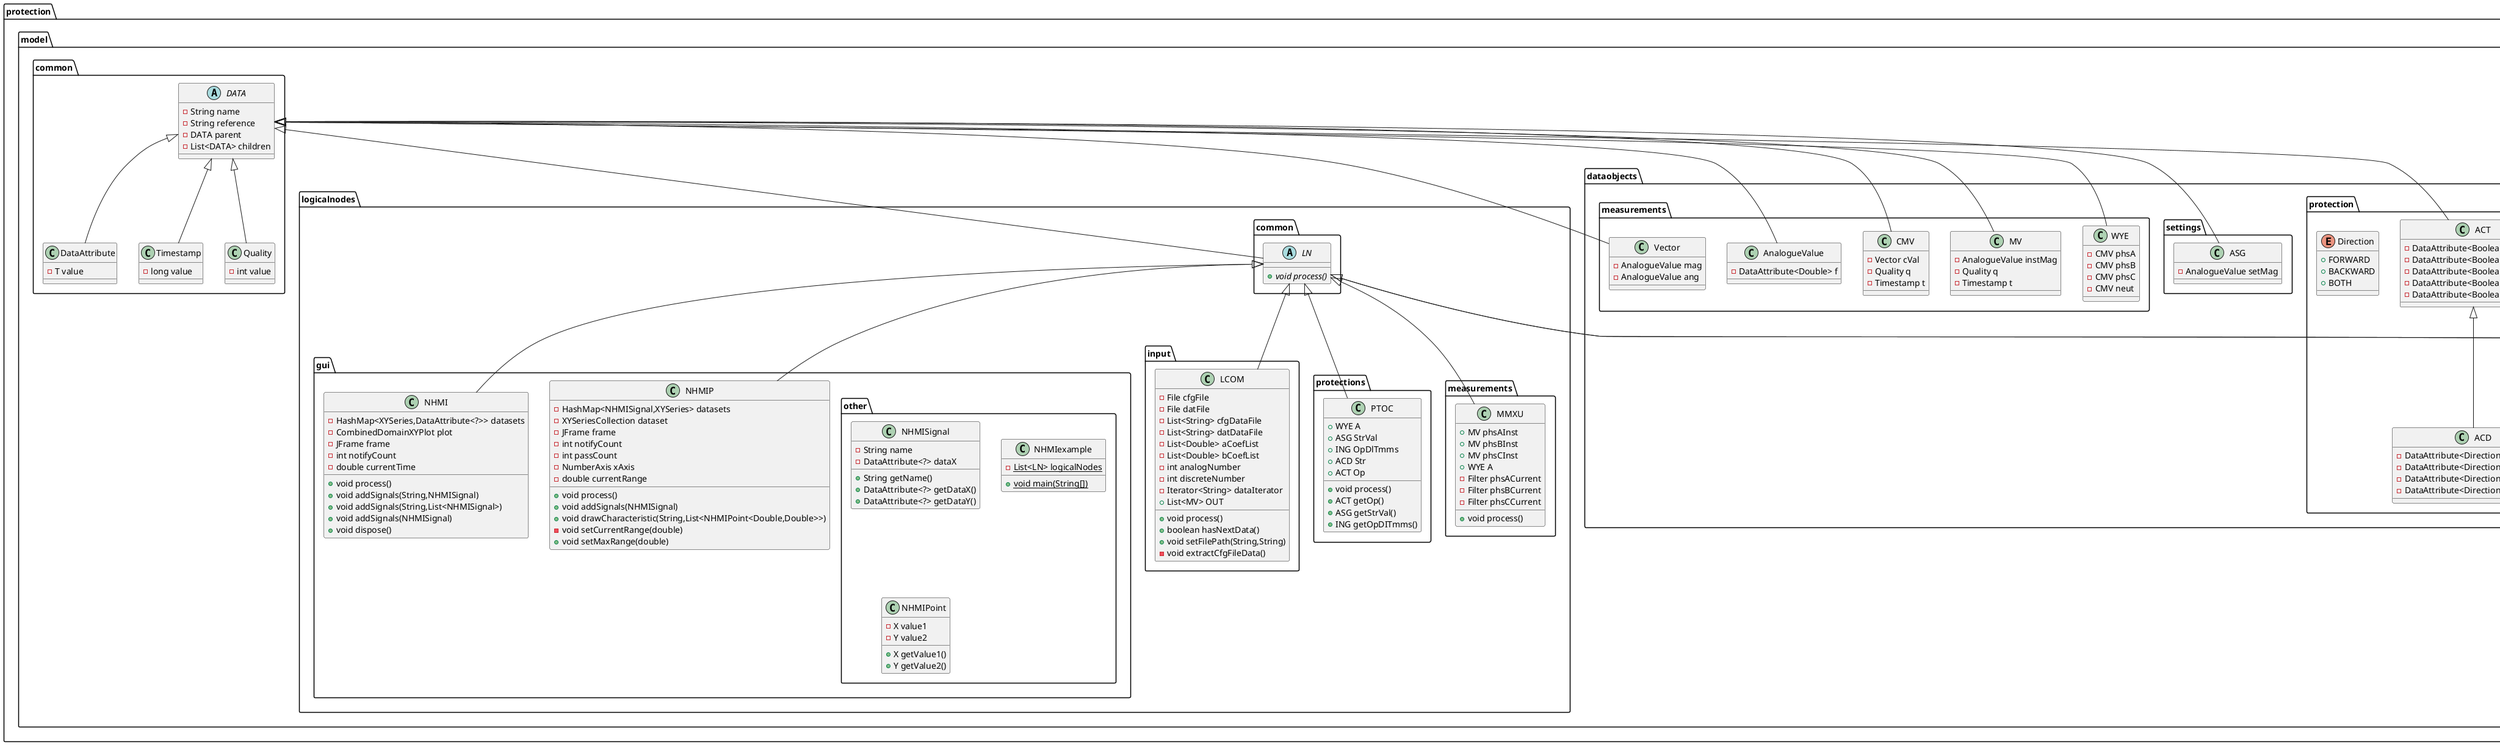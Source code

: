 @startuml
class utils.filters.Furier {
- int size
- float[] buffer
- float sum
- int count
+ void process(MV,CMV)
}
class protection.model.logicalnodes.gui.other.NHMISignal {
- String name
- DataAttribute<?> dataX
+ String getName()
+ DataAttribute<?> getDataX()
+ DataAttribute<?> getDataY()
}
class protection.model.logicalnodes.gui.NHMIP {
- HashMap<NHMISignal,XYSeries> datasets
- XYSeriesCollection dataset
- JFrame frame
- int notifyCount
- int passCount
- NumberAxis xAxis
- double currentRange
+ void process()
+ void addSignals(NHMISignal)
+ void drawCharacteristic(String,List<NHMIPoint<Double,Double>>)
- void setCurrentRange(double)
+ void setMaxRange(double)
}
class breakerControl.command.DPC {
- DataAttribute<Byte> stVal
- DataAttribute<Boolean> ctVal
}
class protection.model.logicalnodes.gui.other.NHMIexample {
- {static} List<LN> logicalNodes
+ {static} void main(String[])
}
abstract class utils.filters.Filter {
+ {abstract}void process(MV,CMV)
}
class protection.model.logicalnodes.gui.NHMI {
- HashMap<XYSeries,DataAttribute<?>> datasets
- CombinedDomainXYPlot plot
- JFrame frame
- int notifyCount
- double currentTime
+ void process()
+ void addSignals(String,NHMISignal)
+ void addSignals(String,List<NHMISignal>)
+ void addSignals(NHMISignal)
+ void dispose()
}
class utils.filters.MeanFilter {
+ {static} int bSize
- double[] buffer
- int bCount
- double integral
+ void process(MV,CMV)
}
class protection.model.logicalnodes.input.LCOM {
- File cfgFile
- File datFile
- List<String> cfgDataFile
- List<String> datDataFile
- List<Double> aCoefList
- List<Double> bCoefList
- int analogNumber
- int discreteNumber
- Iterator<String> dataIterator
+ List<MV> OUT
+ void process()
+ boolean hasNextData()
+ void setFilePath(String,String)
- void extractCfgFileData()
}
class protection.model.dataobjects.protection.ING {
- Integer SetVal
+ Integer getSetVal()
+ void setSetVal(Integer)
}
class protection.model.common.DataAttribute {
- T value
}
class breakerControl.status.SPC {
- DataAttribute<Boolean> stVal
}
class protection.model.dataobjects.settings.ASG {
- AnalogueValue setMag
}
abstract class protection.model.common.DATA {
- String name
- String reference
- DATA parent
- List<DATA> children
}
class protection.model.dataobjects.measurements.WYE {
- CMV phsA
- CMV phsB
- CMV phsC
- CMV neut
}
class breakerControl.status.DPS {
- DataAttribute<Byte> stVal
}
abstract class protection.model.logicalnodes.common.LN {
+ {abstract}void process()
}
class protection.model.logicalnodes.protections.PTOC {
+ WYE A
+ ASG StrVal
+ ING OpDlTmms
+ ACD Str
+ ACT Op
+ void process()
+ ACT getOp()
+ ASG getStrVal()
+ ING getOpDITmms()
}
class Main {
- {static} List<LN> lnList
+ {static} void main(String[])
}
class protection.model.dataobjects.measurements.MV {
- AnalogueValue instMag
- Quality q
- Timestamp t
}
class breakerControl.XCBR {
- DPC Pos
- SPC BlkOpn
- SPC BlkCls
+ void process()
}
class protection.model.logicalnodes.measurements.MMXU {
+ MV phsAInst
+ MV phsBInst
+ MV phsCInst
+ WYE A
- Filter phsACurrent
- Filter phsBCurrent
- Filter phsCCurrent
+ void process()
}
class protection.model.dataobjects.measurements.CMV {
- Vector cVal
- Quality q
- Timestamp t
}
class protection.model.dataobjects.measurements.AnalogueValue {
- DataAttribute<Double> f
}
class breakerControl.CSWI {
- ACT OpOpn
- ACT OpCls
- DPC Pos
- DPC PosA
- DPC PosB
- DPC PosC
+ void process()
}
class protection.model.logicalnodes.gui.other.NHMIPoint {
- X value1
- Y value2
+ X getValue1()
+ Y getValue2()
}
class protection.model.common.Timestamp {
- long value
}
class protection.model.dataobjects.protection.ACT {
- DataAttribute<Boolean> general
- DataAttribute<Boolean> phsA
- DataAttribute<Boolean> phsB
- DataAttribute<Boolean> phsC
- DataAttribute<Boolean> neut
}
class protection.model.common.Quality {
- int value
}
class protection.model.dataobjects.measurements.Vector {
- AnalogueValue mag
- AnalogueValue ang
}
class protection.model.dataobjects.protection.ACD {
- DataAttribute<Direction> dirGeneral
- DataAttribute<Direction> dirPhsA
- DataAttribute<Direction> dirPhsB
- DataAttribute<Direction> dirPhsC
}
enum protection.model.dataobjects.protection.Direction {
+  FORWARD
+  BACKWARD
+  BOTH
}


utils.filters.Filter <|-- utils.filters.Furier
protection.model.logicalnodes.common.LN <|-- protection.model.logicalnodes.gui.NHMIP
protection.model.logicalnodes.common.LN <|-- protection.model.logicalnodes.gui.NHMI
utils.filters.Filter <|-- utils.filters.MeanFilter
protection.model.logicalnodes.common.LN <|-- protection.model.logicalnodes.input.LCOM
protection.model.common.DATA <|-- protection.model.common.DataAttribute
protection.model.common.DATA <|-- protection.model.dataobjects.settings.ASG
protection.model.common.DATA <|-- protection.model.dataobjects.measurements.WYE
protection.model.common.DATA <|-- protection.model.logicalnodes.common.LN
protection.model.logicalnodes.common.LN <|-- protection.model.logicalnodes.protections.PTOC
protection.model.common.DATA <|-- protection.model.dataobjects.measurements.MV
protection.model.logicalnodes.common.LN <|-- breakerControl.XCBR
protection.model.logicalnodes.common.LN <|-- protection.model.logicalnodes.measurements.MMXU
protection.model.common.DATA <|-- protection.model.dataobjects.measurements.CMV
protection.model.common.DATA <|-- protection.model.dataobjects.measurements.AnalogueValue
protection.model.logicalnodes.common.LN <|-- breakerControl.CSWI
protection.model.common.DATA <|-- protection.model.common.Timestamp
protection.model.common.DATA <|-- protection.model.dataobjects.protection.ACT
protection.model.common.DATA <|-- protection.model.common.Quality
protection.model.common.DATA <|-- protection.model.dataobjects.measurements.Vector
protection.model.dataobjects.protection.ACT <|-- protection.model.dataobjects.protection.ACD
@enduml